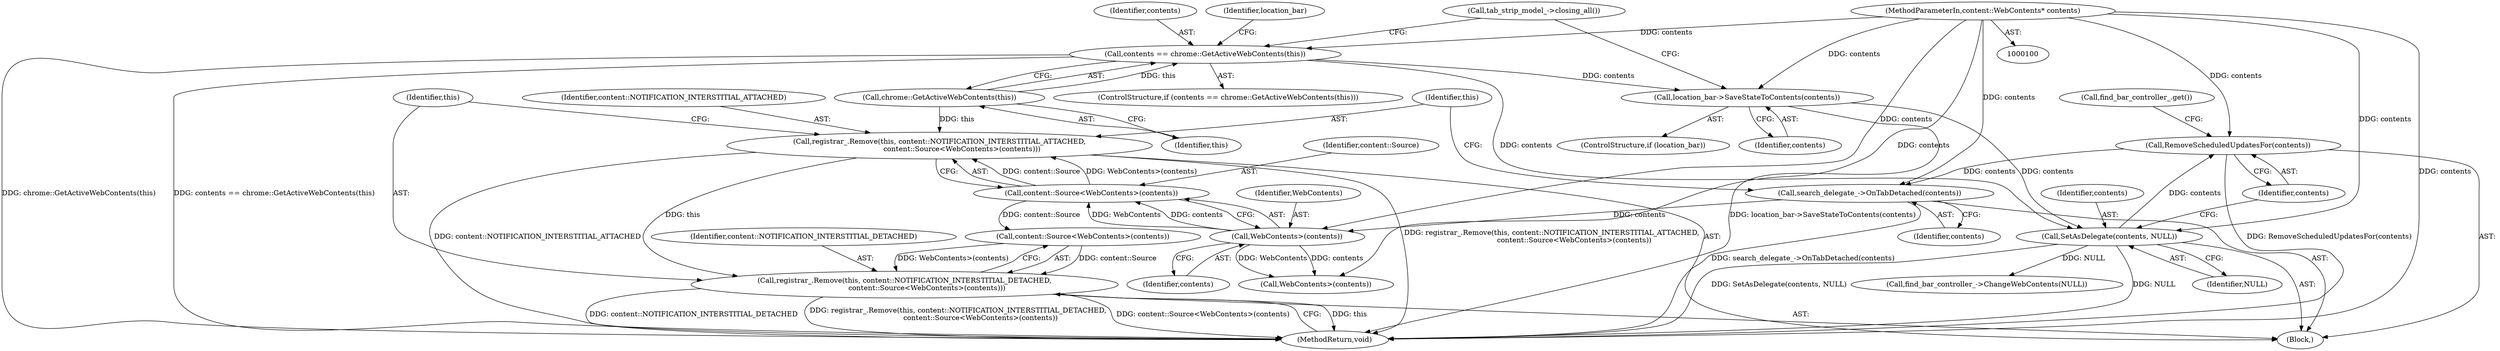 digraph "0_Chrome_e89cfcb9090e8c98129ae9160c513f504db74599_3@API" {
"1000145" [label="(Call,registrar_.Remove(this, content::NOTIFICATION_INTERSTITIAL_ATTACHED,\n                    content::Source<WebContents>(contents)))"];
"1000113" [label="(Call,chrome::GetActiveWebContents(this))"];
"1000148" [label="(Call,content::Source<WebContents>(contents))"];
"1000150" [label="(Call,WebContents>(contents))"];
"1000143" [label="(Call,search_delegate_->OnTabDetached(contents))"];
"1000132" [label="(Call,RemoveScheduledUpdatesFor(contents))"];
"1000129" [label="(Call,SetAsDelegate(contents, NULL))"];
"1000122" [label="(Call,location_bar->SaveStateToContents(contents))"];
"1000111" [label="(Call,contents == chrome::GetActiveWebContents(this))"];
"1000101" [label="(MethodParameterIn,content::WebContents* contents)"];
"1000153" [label="(Call,registrar_.Remove(this, content::NOTIFICATION_INTERSTITIAL_DETACHED,\n                    content::Source<WebContents>(contents)))"];
"1000104" [label="(Block,)"];
"1000153" [label="(Call,registrar_.Remove(this, content::NOTIFICATION_INTERSTITIAL_DETACHED,\n                    content::Source<WebContents>(contents)))"];
"1000110" [label="(ControlStructure,if (contents == chrome::GetActiveWebContents(this)))"];
"1000126" [label="(Call,tab_strip_model_->closing_all())"];
"1000151" [label="(Identifier,WebContents)"];
"1000147" [label="(Identifier,content::NOTIFICATION_INTERSTITIAL_ATTACHED)"];
"1000148" [label="(Call,content::Source<WebContents>(contents))"];
"1000158" [label="(Call,WebContents>(contents))"];
"1000114" [label="(Identifier,this)"];
"1000113" [label="(Call,chrome::GetActiveWebContents(this))"];
"1000145" [label="(Call,registrar_.Remove(this, content::NOTIFICATION_INTERSTITIAL_ATTACHED,\n                    content::Source<WebContents>(contents)))"];
"1000132" [label="(Call,RemoveScheduledUpdatesFor(contents))"];
"1000112" [label="(Identifier,contents)"];
"1000130" [label="(Identifier,contents)"];
"1000146" [label="(Identifier,this)"];
"1000122" [label="(Call,location_bar->SaveStateToContents(contents))"];
"1000129" [label="(Call,SetAsDelegate(contents, NULL))"];
"1000131" [label="(Identifier,NULL)"];
"1000101" [label="(MethodParameterIn,content::WebContents* contents)"];
"1000161" [label="(MethodReturn,void)"];
"1000118" [label="(Identifier,location_bar)"];
"1000150" [label="(Call,WebContents>(contents))"];
"1000156" [label="(Call,content::Source<WebContents>(contents))"];
"1000111" [label="(Call,contents == chrome::GetActiveWebContents(this))"];
"1000133" [label="(Identifier,contents)"];
"1000136" [label="(Call,find_bar_controller_.get())"];
"1000144" [label="(Identifier,contents)"];
"1000149" [label="(Identifier,content::Source)"];
"1000120" [label="(ControlStructure,if (location_bar))"];
"1000154" [label="(Identifier,this)"];
"1000155" [label="(Identifier,content::NOTIFICATION_INTERSTITIAL_DETACHED)"];
"1000123" [label="(Identifier,contents)"];
"1000152" [label="(Identifier,contents)"];
"1000141" [label="(Call,find_bar_controller_->ChangeWebContents(NULL))"];
"1000143" [label="(Call,search_delegate_->OnTabDetached(contents))"];
"1000145" -> "1000104"  [label="AST: "];
"1000145" -> "1000148"  [label="CFG: "];
"1000146" -> "1000145"  [label="AST: "];
"1000147" -> "1000145"  [label="AST: "];
"1000148" -> "1000145"  [label="AST: "];
"1000154" -> "1000145"  [label="CFG: "];
"1000145" -> "1000161"  [label="DDG: registrar_.Remove(this, content::NOTIFICATION_INTERSTITIAL_ATTACHED,\n                    content::Source<WebContents>(contents))"];
"1000145" -> "1000161"  [label="DDG: content::NOTIFICATION_INTERSTITIAL_ATTACHED"];
"1000113" -> "1000145"  [label="DDG: this"];
"1000148" -> "1000145"  [label="DDG: content::Source"];
"1000148" -> "1000145"  [label="DDG: WebContents>(contents)"];
"1000145" -> "1000153"  [label="DDG: this"];
"1000113" -> "1000111"  [label="AST: "];
"1000113" -> "1000114"  [label="CFG: "];
"1000114" -> "1000113"  [label="AST: "];
"1000111" -> "1000113"  [label="CFG: "];
"1000113" -> "1000111"  [label="DDG: this"];
"1000148" -> "1000150"  [label="CFG: "];
"1000149" -> "1000148"  [label="AST: "];
"1000150" -> "1000148"  [label="AST: "];
"1000150" -> "1000148"  [label="DDG: WebContents"];
"1000150" -> "1000148"  [label="DDG: contents"];
"1000148" -> "1000156"  [label="DDG: content::Source"];
"1000150" -> "1000152"  [label="CFG: "];
"1000151" -> "1000150"  [label="AST: "];
"1000152" -> "1000150"  [label="AST: "];
"1000143" -> "1000150"  [label="DDG: contents"];
"1000101" -> "1000150"  [label="DDG: contents"];
"1000150" -> "1000158"  [label="DDG: WebContents"];
"1000150" -> "1000158"  [label="DDG: contents"];
"1000143" -> "1000104"  [label="AST: "];
"1000143" -> "1000144"  [label="CFG: "];
"1000144" -> "1000143"  [label="AST: "];
"1000146" -> "1000143"  [label="CFG: "];
"1000143" -> "1000161"  [label="DDG: search_delegate_->OnTabDetached(contents)"];
"1000132" -> "1000143"  [label="DDG: contents"];
"1000101" -> "1000143"  [label="DDG: contents"];
"1000132" -> "1000104"  [label="AST: "];
"1000132" -> "1000133"  [label="CFG: "];
"1000133" -> "1000132"  [label="AST: "];
"1000136" -> "1000132"  [label="CFG: "];
"1000132" -> "1000161"  [label="DDG: RemoveScheduledUpdatesFor(contents)"];
"1000129" -> "1000132"  [label="DDG: contents"];
"1000101" -> "1000132"  [label="DDG: contents"];
"1000129" -> "1000104"  [label="AST: "];
"1000129" -> "1000131"  [label="CFG: "];
"1000130" -> "1000129"  [label="AST: "];
"1000131" -> "1000129"  [label="AST: "];
"1000133" -> "1000129"  [label="CFG: "];
"1000129" -> "1000161"  [label="DDG: NULL"];
"1000129" -> "1000161"  [label="DDG: SetAsDelegate(contents, NULL)"];
"1000122" -> "1000129"  [label="DDG: contents"];
"1000111" -> "1000129"  [label="DDG: contents"];
"1000101" -> "1000129"  [label="DDG: contents"];
"1000129" -> "1000141"  [label="DDG: NULL"];
"1000122" -> "1000120"  [label="AST: "];
"1000122" -> "1000123"  [label="CFG: "];
"1000123" -> "1000122"  [label="AST: "];
"1000126" -> "1000122"  [label="CFG: "];
"1000122" -> "1000161"  [label="DDG: location_bar->SaveStateToContents(contents)"];
"1000111" -> "1000122"  [label="DDG: contents"];
"1000101" -> "1000122"  [label="DDG: contents"];
"1000111" -> "1000110"  [label="AST: "];
"1000112" -> "1000111"  [label="AST: "];
"1000118" -> "1000111"  [label="CFG: "];
"1000126" -> "1000111"  [label="CFG: "];
"1000111" -> "1000161"  [label="DDG: chrome::GetActiveWebContents(this)"];
"1000111" -> "1000161"  [label="DDG: contents == chrome::GetActiveWebContents(this)"];
"1000101" -> "1000111"  [label="DDG: contents"];
"1000101" -> "1000100"  [label="AST: "];
"1000101" -> "1000161"  [label="DDG: contents"];
"1000101" -> "1000158"  [label="DDG: contents"];
"1000153" -> "1000104"  [label="AST: "];
"1000153" -> "1000156"  [label="CFG: "];
"1000154" -> "1000153"  [label="AST: "];
"1000155" -> "1000153"  [label="AST: "];
"1000156" -> "1000153"  [label="AST: "];
"1000161" -> "1000153"  [label="CFG: "];
"1000153" -> "1000161"  [label="DDG: this"];
"1000153" -> "1000161"  [label="DDG: content::NOTIFICATION_INTERSTITIAL_DETACHED"];
"1000153" -> "1000161"  [label="DDG: registrar_.Remove(this, content::NOTIFICATION_INTERSTITIAL_DETACHED,\n                    content::Source<WebContents>(contents))"];
"1000153" -> "1000161"  [label="DDG: content::Source<WebContents>(contents)"];
"1000156" -> "1000153"  [label="DDG: content::Source"];
"1000156" -> "1000153"  [label="DDG: WebContents>(contents)"];
}
